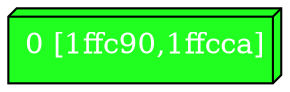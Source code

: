 diGraph libnss3{
	libnss3_0  [style=filled fillcolor="#20FF20" fontcolor="#ffffff" shape=box3d label="0 [1ffc90,1ffcca]"]


}